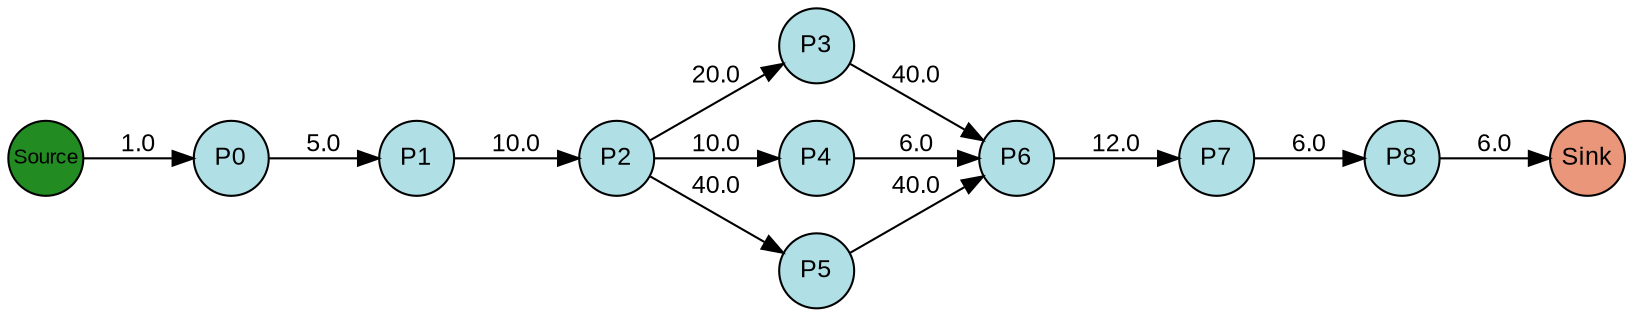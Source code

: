 digraph {
  splines=true;
node [margin=0 fontname=arial fontcolor=black fontsize=12 shape=circle width=0.5 fixedsize=true style=filled fillcolor=powderblue]
  1 [label="P0"]
  2 [label="P1"]
  3 [label="P2"]
  4 [label="P3"]
  5 [label="P4"]
  6 [label="P5"]
  7 [label="P6"]
  8 [label="P7"]
  9 [label="P8"]
  node [margin=0 fontname=arial fontcolor=black fontsize=10 shape=circle width=0.5 fixedsize=true style=filled fillcolor=forestgreen]
  10 [label="Source"]
  node [margin=0 fontname=arial fontcolor=black fontsize=12 shape=circle width=0.5 fixedsize=true style=filled fillcolor=darksalmon]
  11 [label="Sink"]
rankdir=LR
edge [margin=0 fontname=arial fontcolor=black fontsize=12]
   1 -> 2 [label="5.0"]
   2 -> 3 [label="10.0"]
   3 -> 4 [label="20.0"]
   3 -> 5 [label="10.0"]
   3 -> 6 [label="40.0"]
   4 -> 7 [label="40.0"]
   5 -> 7 [label="6.0"]
   6 -> 7 [label="40.0"]
   7 -> 8 [label="12.0"]
   8 -> 9 [label="6.0"]
   10 -> 1 [label="1.0"]
   9 -> 11 [label="6.0"]

  {rank=same 10}
	{rank=same  1 }
	{rank=same  2 }
	{rank=same  3 }
	{rank=same  4, 5, 6 }
	{rank=same  7 }
	{rank=same  8 }
	{rank=same  9 }
  {rank=same 11}
}
